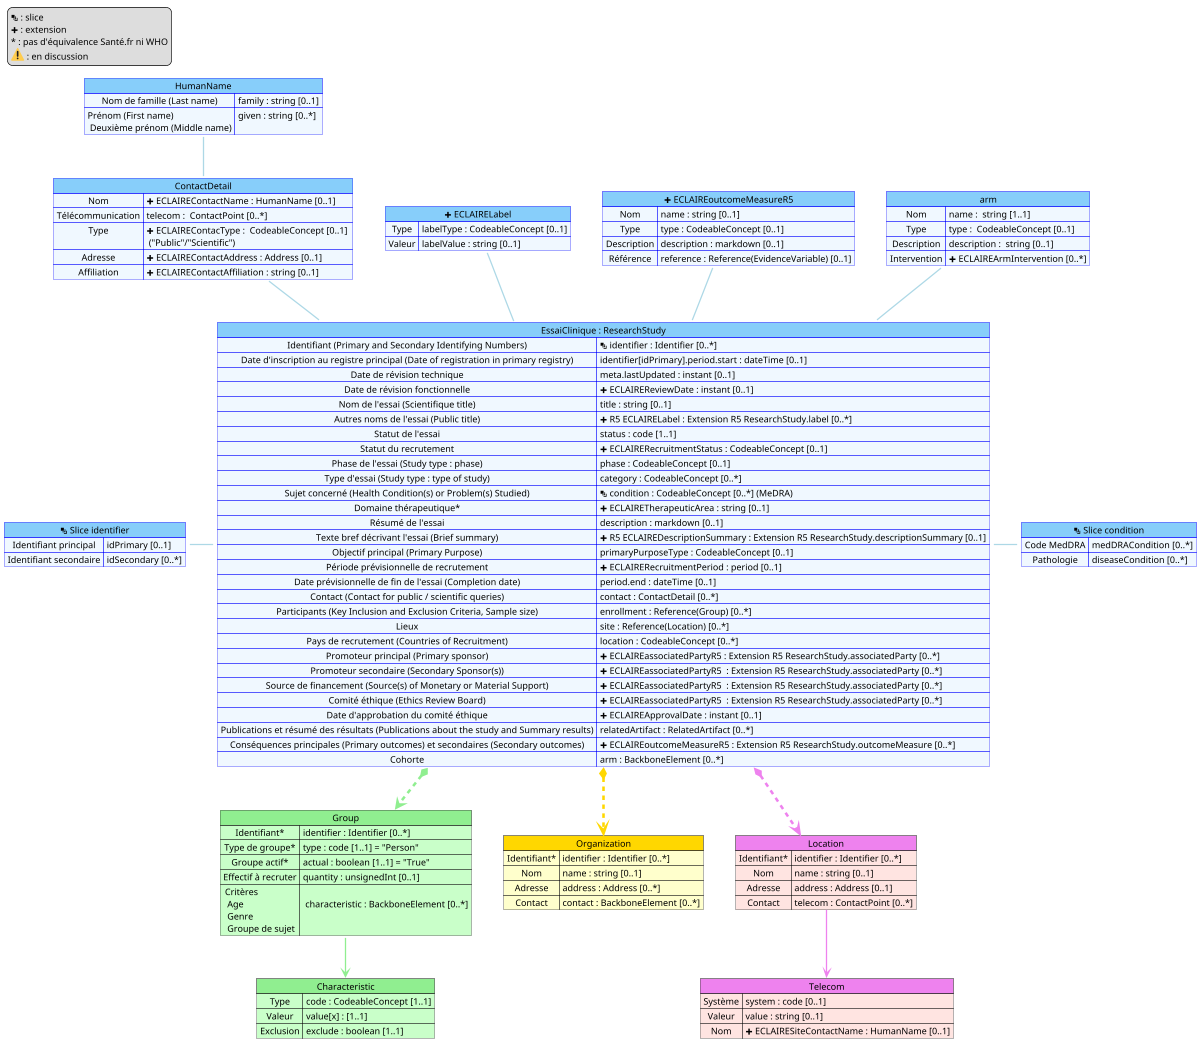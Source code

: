 @startuml mapping

scale 1200 width

map "ContactDetail" as Contact #back:AliceBlue;header:LightSkyBlue;line:blue {
    Nom => name :  string [0..1] 
    Télécommunication => telecom :  ContactPoint [0..*]  
    Type => <&plus> ECLAIREContacType :  CodeableConcept [0..1] \n ("Public"/"Scientific")
    Adresse => <&plus> ECLAIREContactAddress : Address [0..1]
    Affiliation => <&plus> ECLAIREContactAffiliation : string [0..1]
    Nom => <&plus> ECLAIREContactName : HumanName [0..1]
}

map "HumanName" as slice_name #back:AliceBlue;header:LightSkyBlue;line:blue {
    Nom de famille (Last name) => family : string [0..1]
    Prénom (First name) \n Deuxième prénom (Middle name) => given : string [0..*]
}

map "<&layers> Slice identifier" as slice_identifier #back:AliceBlue;header:LightSkyBlue;line:blue {
    Identifiant principal => idPrimary [0..1]
    Identifiant secondaire => idSecondary [0..*]
}

map "<&layers> Slice condition" as slice_condition #back:AliceBlue;header:LightSkyBlue;line:blue {
    Code MedDRA => medDRACondition [0..*]
    Pathologie => diseaseCondition [0..*]
}

map "<&plus> ECLAIRELabel" as label #back:AliceBlue;header:LightSkyBlue;line:blue {
    Type => labelType : CodeableConcept [0..1]
    Valeur => labelValue : string [0..1]
}

map "Group" as Group #back:TECHNOLOGY;header:LightGreen {
    Identifiant* => identifier : Identifier [0..*] 
    Type de groupe* => type : code [1..1] = "Person" 
    Groupe actif* => actual : boolean [1..1] = "True"
    Effectif à recruter => quantity : unsignedInt [0..1] 
    Critères \n Age \n Genre \n Groupe de sujet => \n characteristic : BackboneElement [0..*] 
}

map "Characteristic" as Characteristic #back:TECHNOLOGY;header:LightGreen {
    Type  => code : CodeableConcept [1..1] 
    Valeur => value[x] : [1..1] 
    Exclusion => exclude : boolean [1..1] 
}

map "Organization" as Organization #back:BUSINESS;header:Gold {
    Identifiant* => identifier : Identifier [0..*] 
    Nom => name : string [0..1] 
    Adresse => address : Address [0..*] 
    Contact => contact : BackboneElement [0..*] 
}

map "Location" as Location #back:MistyRose;header:Violet {
    Identifiant* => identifier : Identifier [0..*] 
    Nom => name : string [0..1] 
    Adresse => address : Address [0..1] 
    Contact => telecom : ContactPoint [0..*]
}

map "Telecom" as Telecom #back:MistyRose;header:Violet {
    Système  => system : code [0..1] 
    Valeur => value : string [0..1] 
    Nom => <&plus> ECLAIRESiteContactName : HumanName [0..1] 
}

map "<&plus> ECLAIREoutcomeMeasureR5" as OM #back:AliceBlue;header:LightSkyBlue;line:blue {
    Nom => name : string [0..1] 
    Type => type : CodeableConcept [0..1] 
    Description => description : markdown [0..1]
    Référence => reference : Reference(EvidenceVariable) [0..1]
}

map arm #back:AliceBlue;header:LightSkyBlue;line:blue {
    Nom => name :  string [1..1] 
    Type => type :  CodeableConcept [0..1] 
    Description => description :  string [0..1]
    Intervention => <&plus> ECLAIREArmIntervention [0..*]
}

map "EssaiClinique : ResearchStudy" as RS #back:AliceBlue;header:LightSkyBlue;line:blue {
    Identifiant (Primary and Secondary Identifying Numbers) => <&layers> identifier : Identifier [0..*]
    Date d'inscription au registre principal (Date of registration in primary registry) => identifier[idPrimary].period.start : dateTime [0..1]  
    Date de révision technique => meta.lastUpdated : instant [0..1]  
    Date de révision fonctionnelle => <&plus> ECLAIREReviewDate : instant [0..1] 
    Nom de l'essai (Scientifique title) => title : string [0..1] 
    Autres noms de l'essai (Public title) => <&plus> R5 ECLAIRELabel : Extension R5 ResearchStudy.label [0..*] 
    Statut de l'essai => status : code [1..1]
    Statut du recrutement => <&plus> ECLAIRERecruitmentStatus : CodeableConcept [0..1]
    Phase de l'essai (Study type : phase) => phase : CodeableConcept [0..1] 
    Type d'essai (Study type : type of study) => category : CodeableConcept [0..*] 
    Sujet concerné (Health Condition(s) or Problem(s) Studied) => <&layers> condition : CodeableConcept [0..*] (MeDRA) 
    Domaine thérapeutique* => <&plus> ECLAIRETherapeuticArea : string [0..1] 
    Résumé de l'essai => description : markdown [0..1] 
    Texte bref décrivant l'essai (Brief summary) => <&plus> R5 ECLAIREDescriptionSummary : Extension R5 ResearchStudy.descriptionSummary [0..1]
    Objectif principal (Primary Purpose) => primaryPurposeType : CodeableConcept [0..1]
    Période prévisionnelle de recrutement => <&plus> ECLAIRERecruitmentPeriod : period [0..1]  
    Date prévisionnelle de fin de l'essai (Completion date) => period.end : dateTime [0..1]
    Contact (Contact for public / scientific queries) => contact : ContactDetail [0..*] 
    Participants (Key Inclusion and Exclusion Criteria, Sample size) => enrollment : Reference(Group) [0..*] 
    Lieux => site : Reference(Location) [0..*] 
    Pays de recrutement (Countries of Recruitment) => location : CodeableConcept [0..*]
    Promoteur principal (Primary sponsor) => <&plus> ECLAIREassociatedPartyR5 : Extension R5 ResearchStudy.associatedParty [0..*] 
    Promoteur secondaire (Secondary Sponsor(s)) => <&plus> ECLAIREassociatedPartyR5  : Extension R5 ResearchStudy.associatedParty [0..*]  
    Source de financement (Source(s) of Monetary or Material Support) => <&plus> ECLAIREassociatedPartyR5  : Extension R5 ResearchStudy.associatedParty [0..*]
    Comité éthique (Ethics Review Board) => <&plus> ECLAIREassociatedPartyR5  : Extension R5 ResearchStudy.associatedParty [0..*]
    Date d'approbation du comité éthique => <&plus> ECLAIREApprovalDate : instant [0..1] 
    Publications et résumé des résultats (Publications about the study and Summary results) => relatedArtifact : RelatedArtifact [0..*]
    Conséquences principales (Primary outcomes) et secondaires (Secondary outcomes)  => <&plus> ECLAIREoutcomeMeasureR5 : Extension R5 ResearchStudy.outcomeMeasure [0..*] 
    Cohorte => arm : BackboneElement [0..*]
}


RS *-[#Violet,dashed,thickness=4]-> Location
RS *-[#LightGreen,dashed,thickness=4]-> Group 
RS *-[#Gold,dashed,thickness=4]-> Organization

slice_identifier -[#lightBlue,thickness=2] RS
RS -[#lightBlue,thickness=2] slice_condition
Contact --[#lightBlue,thickness=2] RS
label --[#lightBlue,thickness=2] RS
slice_name --[#lightBlue,thickness=2] Contact
OM --[#lightBlue,thickness=2] RS
arm --[#lightBlue,thickness=2] RS

Group -[hidden] Organization

Group::Critères --[#LightGreen,thickness=2]> Characteristic
Location::Contact --[#Violet,thickness=2]> Telecom


legend top left
  <&layers> : slice
  <&plus> : extension
  ~* : pas d'équivalence Santé.fr ni WHO
  <:warning:> : en discussion
endlegend

@enduml